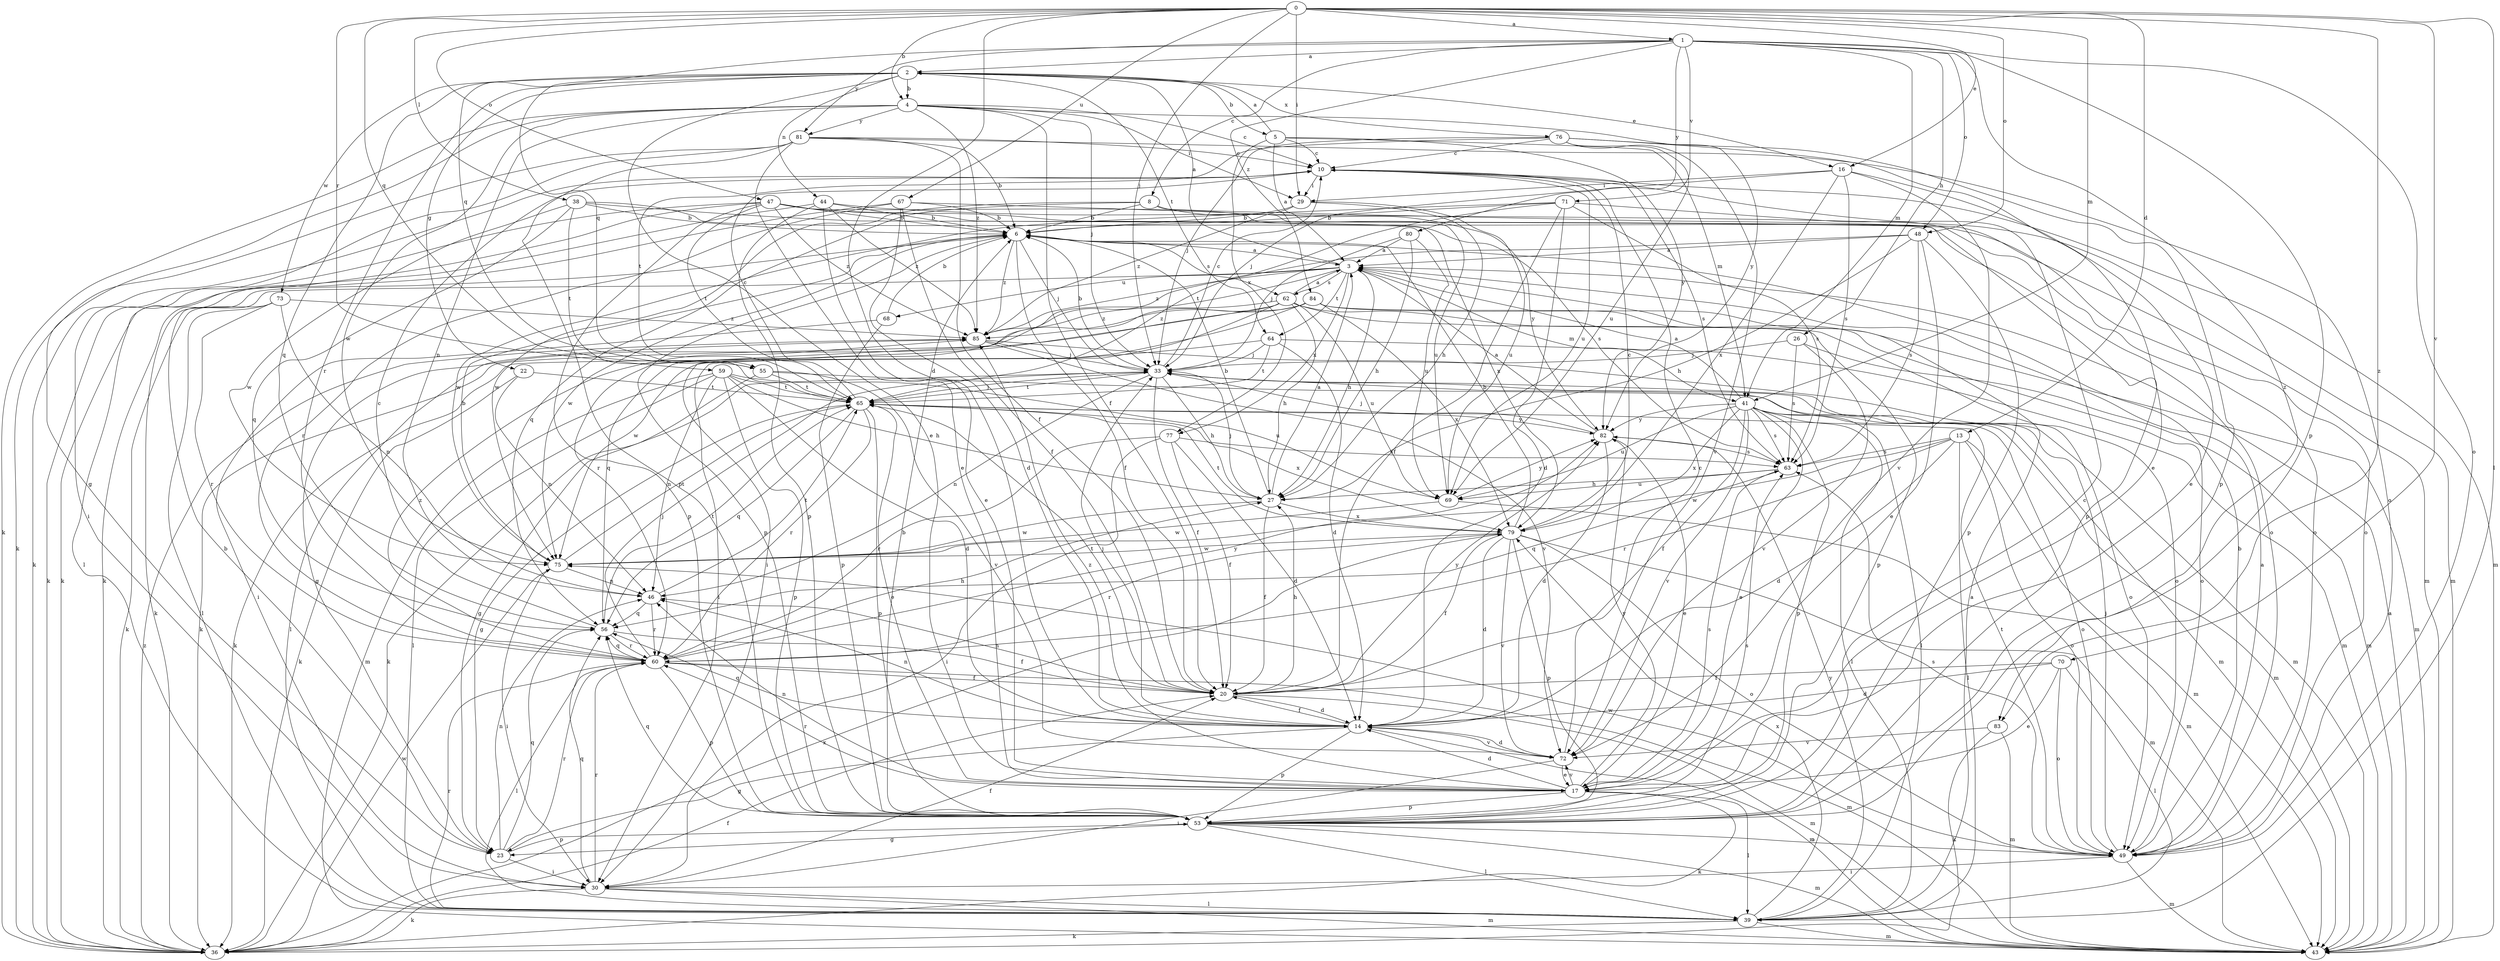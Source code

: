 strict digraph  {
0;
1;
2;
3;
4;
5;
6;
8;
10;
13;
14;
16;
17;
20;
22;
23;
26;
27;
29;
30;
33;
36;
38;
39;
41;
43;
44;
46;
47;
48;
49;
53;
55;
56;
59;
60;
62;
63;
64;
65;
67;
68;
69;
70;
71;
72;
73;
75;
76;
77;
79;
80;
81;
82;
83;
84;
85;
0 -> 1  [label=a];
0 -> 4  [label=b];
0 -> 13  [label=d];
0 -> 14  [label=d];
0 -> 16  [label=e];
0 -> 29  [label=i];
0 -> 33  [label=j];
0 -> 38  [label=l];
0 -> 39  [label=l];
0 -> 41  [label=m];
0 -> 47  [label=o];
0 -> 48  [label=o];
0 -> 55  [label=q];
0 -> 59  [label=r];
0 -> 67  [label=u];
0 -> 70  [label=v];
0 -> 83  [label=z];
1 -> 2  [label=a];
1 -> 8  [label=c];
1 -> 26  [label=h];
1 -> 41  [label=m];
1 -> 48  [label=o];
1 -> 49  [label=o];
1 -> 53  [label=p];
1 -> 55  [label=q];
1 -> 71  [label=v];
1 -> 80  [label=y];
1 -> 81  [label=y];
1 -> 83  [label=z];
1 -> 84  [label=z];
2 -> 4  [label=b];
2 -> 5  [label=b];
2 -> 16  [label=e];
2 -> 17  [label=e];
2 -> 22  [label=g];
2 -> 44  [label=n];
2 -> 55  [label=q];
2 -> 56  [label=q];
2 -> 60  [label=r];
2 -> 64  [label=t];
2 -> 73  [label=w];
2 -> 76  [label=x];
3 -> 2  [label=a];
3 -> 27  [label=h];
3 -> 36  [label=k];
3 -> 41  [label=m];
3 -> 60  [label=r];
3 -> 62  [label=s];
3 -> 64  [label=t];
3 -> 68  [label=u];
3 -> 77  [label=x];
3 -> 85  [label=z];
4 -> 10  [label=c];
4 -> 20  [label=f];
4 -> 23  [label=g];
4 -> 29  [label=i];
4 -> 33  [label=j];
4 -> 36  [label=k];
4 -> 46  [label=n];
4 -> 75  [label=w];
4 -> 81  [label=y];
4 -> 82  [label=y];
4 -> 85  [label=z];
5 -> 2  [label=a];
5 -> 3  [label=a];
5 -> 10  [label=c];
5 -> 41  [label=m];
5 -> 77  [label=x];
5 -> 82  [label=y];
6 -> 3  [label=a];
6 -> 20  [label=f];
6 -> 33  [label=j];
6 -> 53  [label=p];
6 -> 62  [label=s];
6 -> 75  [label=w];
6 -> 85  [label=z];
8 -> 6  [label=b];
8 -> 53  [label=p];
8 -> 56  [label=q];
8 -> 75  [label=w];
8 -> 82  [label=y];
10 -> 29  [label=i];
10 -> 36  [label=k];
10 -> 43  [label=m];
10 -> 63  [label=s];
10 -> 69  [label=u];
13 -> 14  [label=d];
13 -> 39  [label=l];
13 -> 43  [label=m];
13 -> 49  [label=o];
13 -> 60  [label=r];
13 -> 63  [label=s];
13 -> 75  [label=w];
14 -> 20  [label=f];
14 -> 23  [label=g];
14 -> 33  [label=j];
14 -> 43  [label=m];
14 -> 46  [label=n];
14 -> 53  [label=p];
14 -> 56  [label=q];
14 -> 72  [label=v];
16 -> 17  [label=e];
16 -> 29  [label=i];
16 -> 33  [label=j];
16 -> 63  [label=s];
16 -> 72  [label=v];
16 -> 79  [label=x];
17 -> 14  [label=d];
17 -> 36  [label=k];
17 -> 39  [label=l];
17 -> 46  [label=n];
17 -> 53  [label=p];
17 -> 60  [label=r];
17 -> 63  [label=s];
17 -> 72  [label=v];
17 -> 82  [label=y];
17 -> 85  [label=z];
20 -> 14  [label=d];
20 -> 27  [label=h];
20 -> 43  [label=m];
20 -> 46  [label=n];
20 -> 65  [label=t];
20 -> 82  [label=y];
22 -> 36  [label=k];
22 -> 46  [label=n];
22 -> 65  [label=t];
23 -> 6  [label=b];
23 -> 30  [label=i];
23 -> 46  [label=n];
23 -> 53  [label=p];
23 -> 56  [label=q];
23 -> 60  [label=r];
26 -> 33  [label=j];
26 -> 43  [label=m];
26 -> 63  [label=s];
26 -> 72  [label=v];
27 -> 3  [label=a];
27 -> 6  [label=b];
27 -> 20  [label=f];
27 -> 33  [label=j];
27 -> 75  [label=w];
27 -> 79  [label=x];
29 -> 6  [label=b];
29 -> 27  [label=h];
29 -> 69  [label=u];
29 -> 85  [label=z];
30 -> 20  [label=f];
30 -> 36  [label=k];
30 -> 39  [label=l];
30 -> 43  [label=m];
30 -> 56  [label=q];
30 -> 60  [label=r];
33 -> 6  [label=b];
33 -> 10  [label=c];
33 -> 20  [label=f];
33 -> 27  [label=h];
33 -> 36  [label=k];
33 -> 39  [label=l];
33 -> 43  [label=m];
33 -> 46  [label=n];
33 -> 65  [label=t];
36 -> 20  [label=f];
36 -> 75  [label=w];
36 -> 79  [label=x];
36 -> 85  [label=z];
38 -> 6  [label=b];
38 -> 49  [label=o];
38 -> 56  [label=q];
38 -> 63  [label=s];
38 -> 65  [label=t];
38 -> 75  [label=w];
39 -> 3  [label=a];
39 -> 36  [label=k];
39 -> 43  [label=m];
39 -> 60  [label=r];
39 -> 79  [label=x];
39 -> 82  [label=y];
41 -> 3  [label=a];
41 -> 17  [label=e];
41 -> 20  [label=f];
41 -> 39  [label=l];
41 -> 43  [label=m];
41 -> 49  [label=o];
41 -> 53  [label=p];
41 -> 63  [label=s];
41 -> 69  [label=u];
41 -> 72  [label=v];
41 -> 79  [label=x];
41 -> 82  [label=y];
43 -> 3  [label=a];
44 -> 6  [label=b];
44 -> 17  [label=e];
44 -> 36  [label=k];
44 -> 43  [label=m];
44 -> 53  [label=p];
44 -> 85  [label=z];
46 -> 56  [label=q];
46 -> 60  [label=r];
46 -> 65  [label=t];
47 -> 6  [label=b];
47 -> 36  [label=k];
47 -> 39  [label=l];
47 -> 43  [label=m];
47 -> 49  [label=o];
47 -> 53  [label=p];
47 -> 65  [label=t];
47 -> 79  [label=x];
47 -> 85  [label=z];
48 -> 3  [label=a];
48 -> 17  [label=e];
48 -> 27  [label=h];
48 -> 30  [label=i];
48 -> 53  [label=p];
48 -> 63  [label=s];
49 -> 3  [label=a];
49 -> 6  [label=b];
49 -> 30  [label=i];
49 -> 33  [label=j];
49 -> 43  [label=m];
49 -> 63  [label=s];
49 -> 65  [label=t];
49 -> 75  [label=w];
53 -> 6  [label=b];
53 -> 10  [label=c];
53 -> 23  [label=g];
53 -> 39  [label=l];
53 -> 43  [label=m];
53 -> 49  [label=o];
53 -> 56  [label=q];
53 -> 63  [label=s];
55 -> 23  [label=g];
55 -> 43  [label=m];
55 -> 65  [label=t];
55 -> 72  [label=v];
56 -> 10  [label=c];
56 -> 20  [label=f];
56 -> 60  [label=r];
56 -> 65  [label=t];
59 -> 14  [label=d];
59 -> 27  [label=h];
59 -> 39  [label=l];
59 -> 43  [label=m];
59 -> 46  [label=n];
59 -> 53  [label=p];
59 -> 65  [label=t];
59 -> 69  [label=u];
60 -> 20  [label=f];
60 -> 27  [label=h];
60 -> 33  [label=j];
60 -> 39  [label=l];
60 -> 43  [label=m];
60 -> 53  [label=p];
60 -> 56  [label=q];
60 -> 82  [label=y];
60 -> 85  [label=z];
62 -> 3  [label=a];
62 -> 23  [label=g];
62 -> 27  [label=h];
62 -> 30  [label=i];
62 -> 49  [label=o];
62 -> 53  [label=p];
62 -> 56  [label=q];
62 -> 69  [label=u];
62 -> 85  [label=z];
63 -> 27  [label=h];
63 -> 56  [label=q];
63 -> 69  [label=u];
64 -> 14  [label=d];
64 -> 33  [label=j];
64 -> 36  [label=k];
64 -> 43  [label=m];
64 -> 65  [label=t];
65 -> 10  [label=c];
65 -> 17  [label=e];
65 -> 23  [label=g];
65 -> 33  [label=j];
65 -> 53  [label=p];
65 -> 56  [label=q];
65 -> 60  [label=r];
65 -> 79  [label=x];
65 -> 82  [label=y];
67 -> 6  [label=b];
67 -> 14  [label=d];
67 -> 20  [label=f];
67 -> 36  [label=k];
67 -> 60  [label=r];
67 -> 69  [label=u];
68 -> 6  [label=b];
68 -> 30  [label=i];
68 -> 53  [label=p];
69 -> 43  [label=m];
69 -> 75  [label=w];
69 -> 82  [label=y];
70 -> 14  [label=d];
70 -> 17  [label=e];
70 -> 20  [label=f];
70 -> 39  [label=l];
70 -> 49  [label=o];
71 -> 6  [label=b];
71 -> 14  [label=d];
71 -> 20  [label=f];
71 -> 49  [label=o];
71 -> 63  [label=s];
71 -> 65  [label=t];
71 -> 75  [label=w];
72 -> 10  [label=c];
72 -> 14  [label=d];
72 -> 17  [label=e];
72 -> 30  [label=i];
73 -> 36  [label=k];
73 -> 39  [label=l];
73 -> 46  [label=n];
73 -> 60  [label=r];
73 -> 85  [label=z];
75 -> 6  [label=b];
75 -> 30  [label=i];
75 -> 46  [label=n];
75 -> 65  [label=t];
76 -> 10  [label=c];
76 -> 17  [label=e];
76 -> 33  [label=j];
76 -> 53  [label=p];
76 -> 65  [label=t];
76 -> 69  [label=u];
76 -> 72  [label=v];
77 -> 14  [label=d];
77 -> 20  [label=f];
77 -> 30  [label=i];
77 -> 60  [label=r];
77 -> 63  [label=s];
79 -> 6  [label=b];
79 -> 10  [label=c];
79 -> 14  [label=d];
79 -> 20  [label=f];
79 -> 43  [label=m];
79 -> 49  [label=o];
79 -> 53  [label=p];
79 -> 60  [label=r];
79 -> 65  [label=t];
79 -> 72  [label=v];
79 -> 75  [label=w];
80 -> 3  [label=a];
80 -> 27  [label=h];
80 -> 33  [label=j];
80 -> 69  [label=u];
81 -> 6  [label=b];
81 -> 10  [label=c];
81 -> 17  [label=e];
81 -> 20  [label=f];
81 -> 30  [label=i];
81 -> 36  [label=k];
81 -> 49  [label=o];
81 -> 53  [label=p];
82 -> 3  [label=a];
82 -> 14  [label=d];
82 -> 17  [label=e];
82 -> 33  [label=j];
82 -> 63  [label=s];
83 -> 36  [label=k];
83 -> 43  [label=m];
83 -> 72  [label=v];
84 -> 36  [label=k];
84 -> 43  [label=m];
84 -> 49  [label=o];
84 -> 75  [label=w];
84 -> 79  [label=x];
84 -> 85  [label=z];
85 -> 33  [label=j];
85 -> 39  [label=l];
85 -> 49  [label=o];
85 -> 72  [label=v];
}
